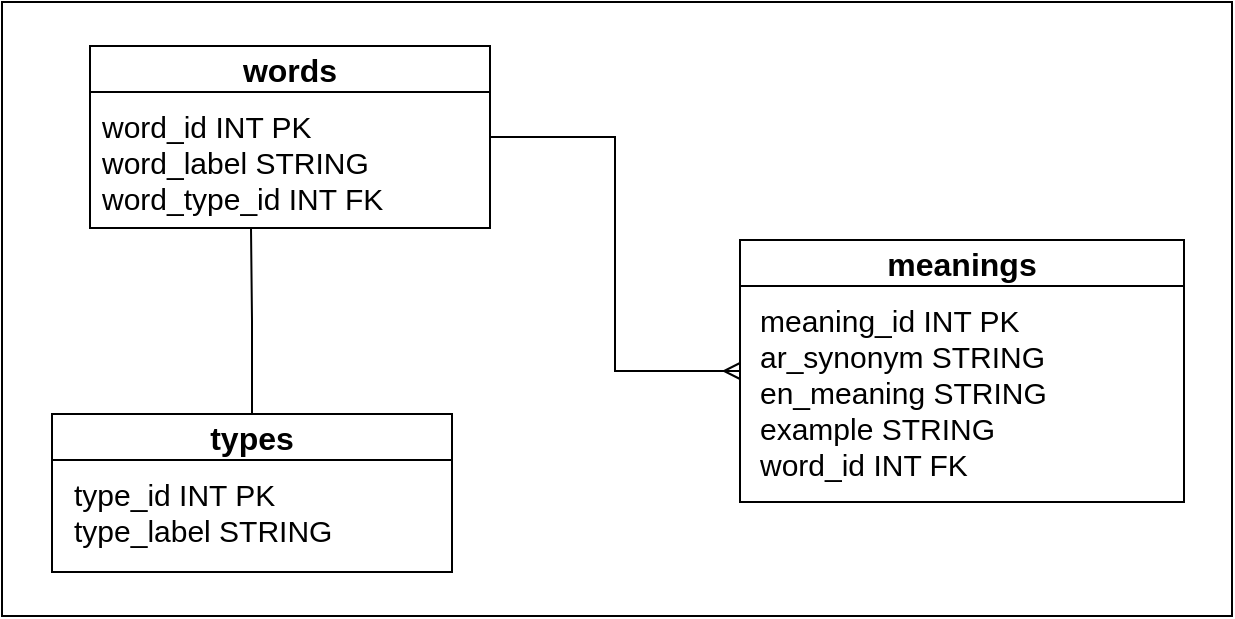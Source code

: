 <mxfile version="23.1.5" type="device">
  <diagram name="Page-1" id="cQiR9Pma2_qafjoG4Azz">
    <mxGraphModel dx="728" dy="425" grid="0" gridSize="10" guides="0" tooltips="1" connect="1" arrows="1" fold="1" page="1" pageScale="1" pageWidth="850" pageHeight="1100" math="0" shadow="0">
      <root>
        <mxCell id="0" />
        <mxCell id="1" parent="0" />
        <mxCell id="nfVvnWmWMBDBN6uzQF8L-16" value="" style="rounded=0;whiteSpace=wrap;html=1;" vertex="1" parent="1">
          <mxGeometry x="95" y="232" width="615" height="307" as="geometry" />
        </mxCell>
        <mxCell id="nfVvnWmWMBDBN6uzQF8L-13" style="edgeStyle=orthogonalEdgeStyle;rounded=0;orthogonalLoop=1;jettySize=auto;html=1;entryX=0;entryY=0.5;entryDx=0;entryDy=0;endArrow=ERmany;endFill=0;" edge="1" parent="1" source="nfVvnWmWMBDBN6uzQF8L-1" target="nfVvnWmWMBDBN6uzQF8L-6">
          <mxGeometry relative="1" as="geometry" />
        </mxCell>
        <mxCell id="nfVvnWmWMBDBN6uzQF8L-1" value="&lt;font style=&quot;font-size: 16px;&quot;&gt;words&lt;/font&gt;" style="swimlane;whiteSpace=wrap;html=1;" vertex="1" parent="1">
          <mxGeometry x="139" y="254" width="200" height="91" as="geometry" />
        </mxCell>
        <mxCell id="nfVvnWmWMBDBN6uzQF8L-9" value="&lt;div style=&quot;font-size: 13px;&quot; align=&quot;left&quot;&gt;&lt;font style=&quot;font-size: 15px;&quot;&gt;word_id INT PK&lt;/font&gt;&lt;/div&gt;&lt;div style=&quot;font-size: 13px;&quot; align=&quot;left&quot;&gt;&lt;font style=&quot;font-size: 15px;&quot;&gt;word_label STRING&lt;/font&gt;&lt;/div&gt;&lt;div style=&quot;font-size: 13px;&quot; align=&quot;left&quot;&gt;&lt;font style=&quot;font-size: 15px;&quot;&gt;word_type_id INT FK&lt;br&gt;&lt;/font&gt;&lt;/div&gt;" style="text;html=1;align=left;verticalAlign=middle;resizable=0;points=[];autosize=1;strokeColor=none;fillColor=none;" vertex="1" parent="nfVvnWmWMBDBN6uzQF8L-1">
          <mxGeometry x="4" y="25" width="153" height="66" as="geometry" />
        </mxCell>
        <mxCell id="nfVvnWmWMBDBN6uzQF8L-6" value="&lt;font style=&quot;font-size: 16px;&quot;&gt;meanings&lt;br&gt;&lt;/font&gt;" style="swimlane;whiteSpace=wrap;html=1;" vertex="1" parent="1">
          <mxGeometry x="464" y="351" width="222" height="131" as="geometry">
            <mxRectangle x="471" y="270" width="110" height="31" as="alternateBounds" />
          </mxGeometry>
        </mxCell>
        <mxCell id="nfVvnWmWMBDBN6uzQF8L-10" value="&lt;div style=&quot;font-size: 13px;&quot;&gt;&lt;font style=&quot;font-size: 15px;&quot;&gt;meaning_id INT PK&lt;/font&gt;&lt;/div&gt;&lt;div style=&quot;font-size: 13px;&quot;&gt;&lt;font style=&quot;font-size: 15px;&quot;&gt;ar_synonym STRING&lt;/font&gt;&lt;/div&gt;&lt;div style=&quot;font-size: 13px;&quot;&gt;&lt;font style=&quot;font-size: 15px;&quot;&gt;en_meaning STRING&lt;/font&gt;&lt;/div&gt;&lt;div style=&quot;font-size: 13px;&quot;&gt;&lt;font style=&quot;font-size: 15px;&quot;&gt;example STRING&lt;/font&gt;&lt;/div&gt;&lt;div style=&quot;font-size: 13px;&quot;&gt;&lt;font style=&quot;font-size: 15px;&quot;&gt;word_id INT FK&lt;br&gt;&lt;/font&gt;&lt;/div&gt;" style="text;html=1;align=left;verticalAlign=middle;resizable=0;points=[];autosize=1;strokeColor=none;fillColor=none;" vertex="1" parent="nfVvnWmWMBDBN6uzQF8L-6">
          <mxGeometry x="8" y="25" width="156" height="102" as="geometry" />
        </mxCell>
        <mxCell id="nfVvnWmWMBDBN6uzQF8L-15" value="" style="edgeStyle=orthogonalEdgeStyle;rounded=0;orthogonalLoop=1;jettySize=auto;html=1;endArrow=none;endFill=0;" edge="1" parent="1" source="nfVvnWmWMBDBN6uzQF8L-11" target="nfVvnWmWMBDBN6uzQF8L-9">
          <mxGeometry relative="1" as="geometry" />
        </mxCell>
        <mxCell id="nfVvnWmWMBDBN6uzQF8L-11" value="&lt;font style=&quot;font-size: 16px;&quot;&gt;types&lt;/font&gt;" style="swimlane;whiteSpace=wrap;html=1;" vertex="1" parent="1">
          <mxGeometry x="120" y="438" width="200" height="79" as="geometry" />
        </mxCell>
        <mxCell id="nfVvnWmWMBDBN6uzQF8L-12" value="&lt;div style=&quot;font-size: 13px;&quot; align=&quot;left&quot;&gt;&lt;font style=&quot;font-size: 15px;&quot;&gt;type_id INT PK&lt;/font&gt;&lt;/div&gt;&lt;div style=&quot;font-size: 13px;&quot; align=&quot;left&quot;&gt;&lt;font style=&quot;font-size: 15px;&quot;&gt;type_label STRING&lt;br&gt;&lt;/font&gt;&lt;/div&gt;" style="text;html=1;align=left;verticalAlign=middle;resizable=0;points=[];autosize=1;strokeColor=none;fillColor=none;" vertex="1" parent="nfVvnWmWMBDBN6uzQF8L-11">
          <mxGeometry x="9" y="25" width="141" height="48" as="geometry" />
        </mxCell>
      </root>
    </mxGraphModel>
  </diagram>
</mxfile>
